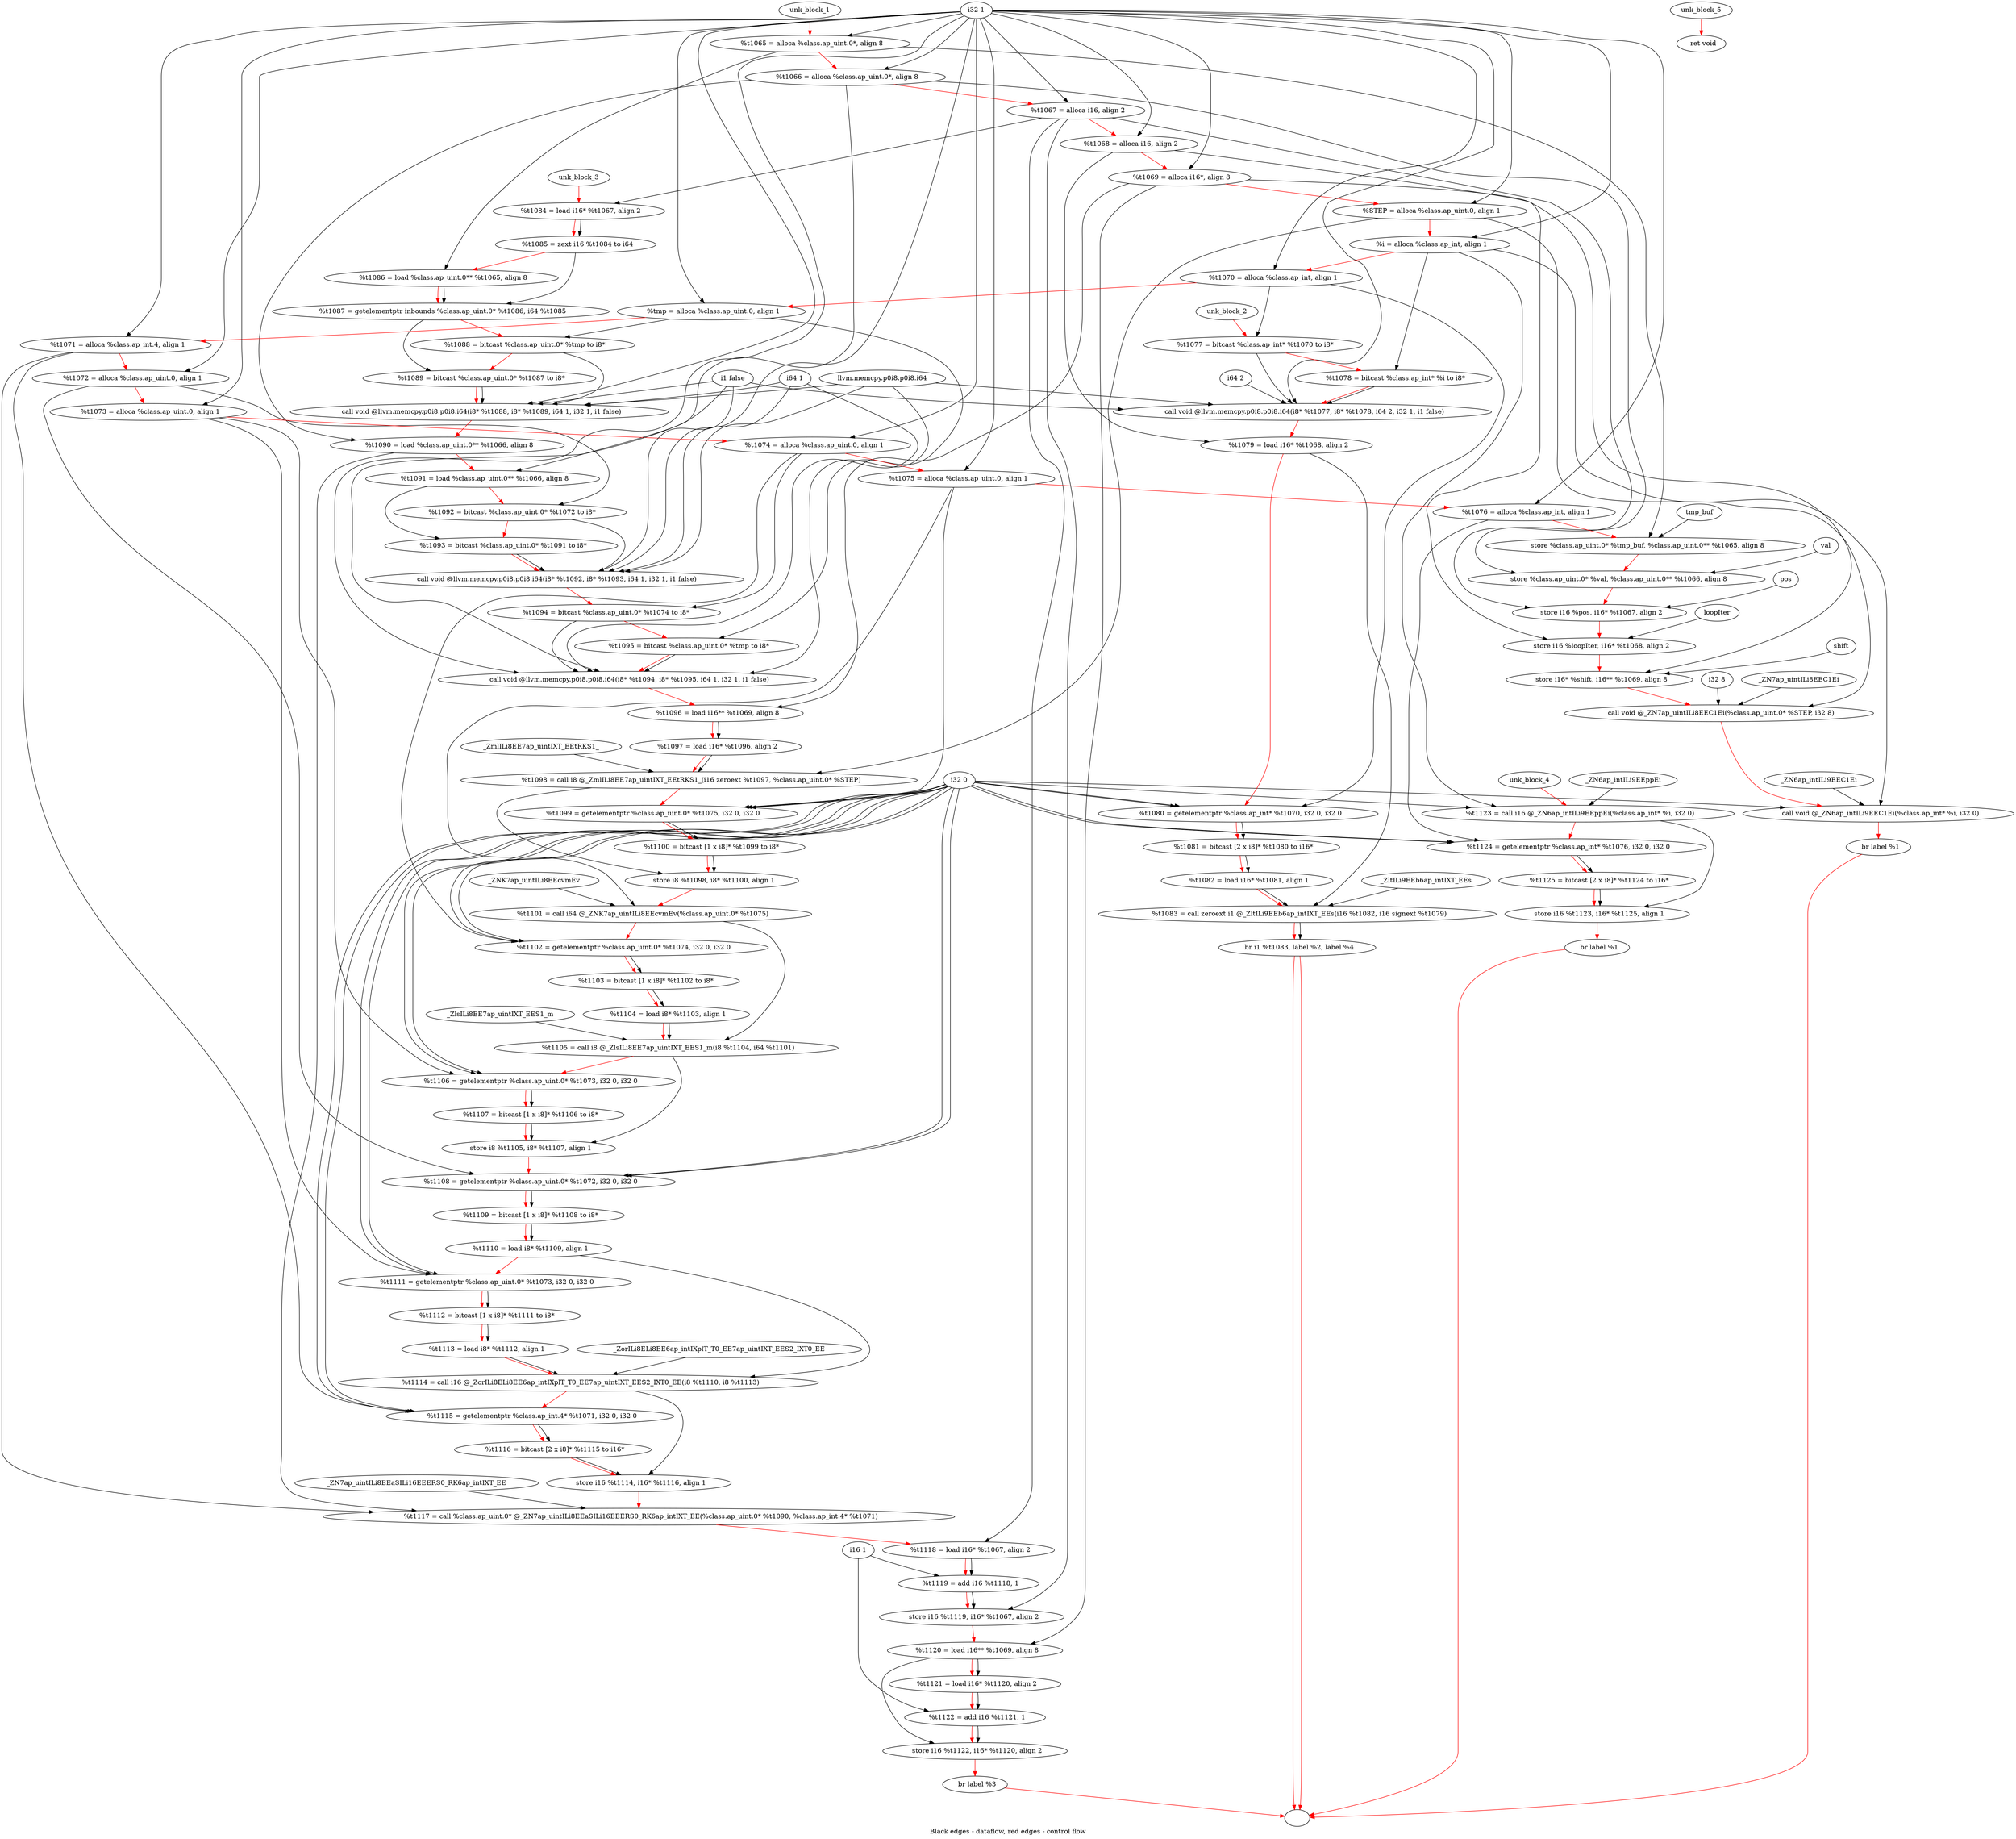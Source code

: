 digraph G {
compound=true
label="Black edges - dataflow, red edges - control flow"
"t1065" [label="  %t1065 = alloca %class.ap_uint.0*, align 8"]
"t1066" [label="  %t1066 = alloca %class.ap_uint.0*, align 8"]
"t1067" [label="  %t1067 = alloca i16, align 2"]
"t1068" [label="  %t1068 = alloca i16, align 2"]
"t1069" [label="  %t1069 = alloca i16*, align 8"]
"STEP" [label="  %STEP = alloca %class.ap_uint.0, align 1"]
"i" [label="  %i = alloca %class.ap_int, align 1"]
"t1070" [label="  %t1070 = alloca %class.ap_int, align 1"]
"tmp" [label="  %tmp = alloca %class.ap_uint.0, align 1"]
"t1071" [label="  %t1071 = alloca %class.ap_int.4, align 1"]
"t1072" [label="  %t1072 = alloca %class.ap_uint.0, align 1"]
"t1073" [label="  %t1073 = alloca %class.ap_uint.0, align 1"]
"t1074" [label="  %t1074 = alloca %class.ap_uint.0, align 1"]
"t1075" [label="  %t1075 = alloca %class.ap_uint.0, align 1"]
"t1076" [label="  %t1076 = alloca %class.ap_int, align 1"]
"_1" [label="  store %class.ap_uint.0* %tmp_buf, %class.ap_uint.0** %t1065, align 8"]
"_2" [label="  store %class.ap_uint.0* %val, %class.ap_uint.0** %t1066, align 8"]
"_3" [label="  store i16 %pos, i16* %t1067, align 2"]
"_4" [label="  store i16 %loopIter, i16* %t1068, align 2"]
"_5" [label="  store i16* %shift, i16** %t1069, align 8"]
"_6" [label="  call void @_ZN7ap_uintILi8EEC1Ei(%class.ap_uint.0* %STEP, i32 8)"]
"_7" [label="  call void @_ZN6ap_intILi9EEC1Ei(%class.ap_int* %i, i32 0)"]
"_8" [label="  br label %1"]
"unk_block_1" -> "t1065"[color=red]
"i32 1" -> "t1065"
"t1065" -> "t1066"[color=red weight=2]
"i32 1" -> "t1066"
"t1066" -> "t1067"[color=red weight=2]
"i32 1" -> "t1067"
"t1067" -> "t1068"[color=red weight=2]
"i32 1" -> "t1068"
"t1068" -> "t1069"[color=red weight=2]
"i32 1" -> "t1069"
"t1069" -> "STEP"[color=red weight=2]
"i32 1" -> "STEP"
"STEP" -> "i"[color=red weight=2]
"i32 1" -> "i"
"i" -> "t1070"[color=red weight=2]
"i32 1" -> "t1070"
"t1070" -> "tmp"[color=red weight=2]
"i32 1" -> "tmp"
"tmp" -> "t1071"[color=red weight=2]
"i32 1" -> "t1071"
"t1071" -> "t1072"[color=red weight=2]
"i32 1" -> "t1072"
"t1072" -> "t1073"[color=red weight=2]
"i32 1" -> "t1073"
"t1073" -> "t1074"[color=red weight=2]
"i32 1" -> "t1074"
"t1074" -> "t1075"[color=red weight=2]
"i32 1" -> "t1075"
"t1075" -> "t1076"[color=red weight=2]
"i32 1" -> "t1076"
"t1076" -> "_1"[color=red weight=2]
"tmp_buf" -> "_1"
"t1065" -> "_1"
"_1" -> "_2"[color=red weight=2]
"val" -> "_2"
"t1066" -> "_2"
"_2" -> "_3"[color=red weight=2]
"pos" -> "_3"
"t1067" -> "_3"
"_3" -> "_4"[color=red weight=2]
"loopIter" -> "_4"
"t1068" -> "_4"
"_4" -> "_5"[color=red weight=2]
"shift" -> "_5"
"t1069" -> "_5"
"_5" -> "_6"[color=red weight=2]
"STEP" -> "_6"
"i32 8" -> "_6"
"_ZN7ap_uintILi8EEC1Ei" -> "_6"
"_6" -> "_7"[color=red weight=2]
"i" -> "_7"
"i32 0" -> "_7"
"_ZN6ap_intILi9EEC1Ei" -> "_7"
"_7" -> "_8"[color=red weight=2]
"_8" -> ""[color=red]

"t1077" [label="  %t1077 = bitcast %class.ap_int* %t1070 to i8*"]
"t1078" [label="  %t1078 = bitcast %class.ap_int* %i to i8*"]
"_9" [label="  call void @llvm.memcpy.p0i8.p0i8.i64(i8* %t1077, i8* %t1078, i64 2, i32 1, i1 false)"]
"t1079" [label="  %t1079 = load i16* %t1068, align 2"]
"t1080" [label="  %t1080 = getelementptr %class.ap_int* %t1070, i32 0, i32 0"]
"t1081" [label="  %t1081 = bitcast [2 x i8]* %t1080 to i16*"]
"t1082" [label="  %t1082 = load i16* %t1081, align 1"]
"t1083" [label="  %t1083 = call zeroext i1 @_ZltILi9EEb6ap_intIXT_EEs(i16 %t1082, i16 signext %t1079)"]
"_10" [label="  br i1 %t1083, label %2, label %4"]
"unk_block_2" -> "t1077"[color=red]
"t1070" -> "t1077"
"t1077" -> "t1078"[color=red weight=2]
"i" -> "t1078"
"t1078" -> "_9"[color=red weight=2]
"t1077" -> "_9"
"t1078" -> "_9"
"i64 2" -> "_9"
"i32 1" -> "_9"
"i1 false" -> "_9"
"llvm.memcpy.p0i8.p0i8.i64" -> "_9"
"_9" -> "t1079"[color=red weight=2]
"t1068" -> "t1079"
"t1079" -> "t1080"[color=red weight=2]
"t1070" -> "t1080"
"i32 0" -> "t1080"
"i32 0" -> "t1080"
"t1080" -> "t1081"[color=red weight=2]
"t1080" -> "t1081"
"t1081" -> "t1082"[color=red weight=2]
"t1081" -> "t1082"
"t1082" -> "t1083"[color=red weight=2]
"t1082" -> "t1083"
"t1079" -> "t1083"
"_ZltILi9EEb6ap_intIXT_EEs" -> "t1083"
"t1083" -> "_10"[color=red weight=2]
"t1083" -> "_10"
"_10" -> ""[color=red]
"_10" -> ""[color=red]

"t1084" [label="  %t1084 = load i16* %t1067, align 2"]
"t1085" [label="  %t1085 = zext i16 %t1084 to i64"]
"t1086" [label="  %t1086 = load %class.ap_uint.0** %t1065, align 8"]
"t1087" [label="  %t1087 = getelementptr inbounds %class.ap_uint.0* %t1086, i64 %t1085"]
"t1088" [label="  %t1088 = bitcast %class.ap_uint.0* %tmp to i8*"]
"t1089" [label="  %t1089 = bitcast %class.ap_uint.0* %t1087 to i8*"]
"_11" [label="  call void @llvm.memcpy.p0i8.p0i8.i64(i8* %t1088, i8* %t1089, i64 1, i32 1, i1 false)"]
"t1090" [label="  %t1090 = load %class.ap_uint.0** %t1066, align 8"]
"t1091" [label="  %t1091 = load %class.ap_uint.0** %t1066, align 8"]
"t1092" [label="  %t1092 = bitcast %class.ap_uint.0* %t1072 to i8*"]
"t1093" [label="  %t1093 = bitcast %class.ap_uint.0* %t1091 to i8*"]
"_12" [label="  call void @llvm.memcpy.p0i8.p0i8.i64(i8* %t1092, i8* %t1093, i64 1, i32 1, i1 false)"]
"t1094" [label="  %t1094 = bitcast %class.ap_uint.0* %t1074 to i8*"]
"t1095" [label="  %t1095 = bitcast %class.ap_uint.0* %tmp to i8*"]
"_13" [label="  call void @llvm.memcpy.p0i8.p0i8.i64(i8* %t1094, i8* %t1095, i64 1, i32 1, i1 false)"]
"t1096" [label="  %t1096 = load i16** %t1069, align 8"]
"t1097" [label="  %t1097 = load i16* %t1096, align 2"]
"t1098" [label="  %t1098 = call i8 @_ZmlILi8EE7ap_uintIXT_EEtRKS1_(i16 zeroext %t1097, %class.ap_uint.0* %STEP)"]
"t1099" [label="  %t1099 = getelementptr %class.ap_uint.0* %t1075, i32 0, i32 0"]
"t1100" [label="  %t1100 = bitcast [1 x i8]* %t1099 to i8*"]
"_14" [label="  store i8 %t1098, i8* %t1100, align 1"]
"t1101" [label="  %t1101 = call i64 @_ZNK7ap_uintILi8EEcvmEv(%class.ap_uint.0* %t1075)"]
"t1102" [label="  %t1102 = getelementptr %class.ap_uint.0* %t1074, i32 0, i32 0"]
"t1103" [label="  %t1103 = bitcast [1 x i8]* %t1102 to i8*"]
"t1104" [label="  %t1104 = load i8* %t1103, align 1"]
"t1105" [label="  %t1105 = call i8 @_ZlsILi8EE7ap_uintIXT_EES1_m(i8 %t1104, i64 %t1101)"]
"t1106" [label="  %t1106 = getelementptr %class.ap_uint.0* %t1073, i32 0, i32 0"]
"t1107" [label="  %t1107 = bitcast [1 x i8]* %t1106 to i8*"]
"_15" [label="  store i8 %t1105, i8* %t1107, align 1"]
"t1108" [label="  %t1108 = getelementptr %class.ap_uint.0* %t1072, i32 0, i32 0"]
"t1109" [label="  %t1109 = bitcast [1 x i8]* %t1108 to i8*"]
"t1110" [label="  %t1110 = load i8* %t1109, align 1"]
"t1111" [label="  %t1111 = getelementptr %class.ap_uint.0* %t1073, i32 0, i32 0"]
"t1112" [label="  %t1112 = bitcast [1 x i8]* %t1111 to i8*"]
"t1113" [label="  %t1113 = load i8* %t1112, align 1"]
"t1114" [label="  %t1114 = call i16 @_ZorILi8ELi8EE6ap_intIXplT_T0_EE7ap_uintIXT_EES2_IXT0_EE(i8 %t1110, i8 %t1113)"]
"t1115" [label="  %t1115 = getelementptr %class.ap_int.4* %t1071, i32 0, i32 0"]
"t1116" [label="  %t1116 = bitcast [2 x i8]* %t1115 to i16*"]
"_16" [label="  store i16 %t1114, i16* %t1116, align 1"]
"t1117" [label="  %t1117 = call %class.ap_uint.0* @_ZN7ap_uintILi8EEaSILi16EEERS0_RK6ap_intIXT_EE(%class.ap_uint.0* %t1090, %class.ap_int.4* %t1071)"]
"t1118" [label="  %t1118 = load i16* %t1067, align 2"]
"t1119" [label="  %t1119 = add i16 %t1118, 1"]
"_17" [label="  store i16 %t1119, i16* %t1067, align 2"]
"t1120" [label="  %t1120 = load i16** %t1069, align 8"]
"t1121" [label="  %t1121 = load i16* %t1120, align 2"]
"t1122" [label="  %t1122 = add i16 %t1121, 1"]
"_18" [label="  store i16 %t1122, i16* %t1120, align 2"]
"_19" [label="  br label %3"]
"unk_block_3" -> "t1084"[color=red]
"t1067" -> "t1084"
"t1084" -> "t1085"[color=red weight=2]
"t1084" -> "t1085"
"t1085" -> "t1086"[color=red weight=2]
"t1065" -> "t1086"
"t1086" -> "t1087"[color=red weight=2]
"t1086" -> "t1087"
"t1085" -> "t1087"
"t1087" -> "t1088"[color=red weight=2]
"tmp" -> "t1088"
"t1088" -> "t1089"[color=red weight=2]
"t1087" -> "t1089"
"t1089" -> "_11"[color=red weight=2]
"t1088" -> "_11"
"t1089" -> "_11"
"i64 1" -> "_11"
"i32 1" -> "_11"
"i1 false" -> "_11"
"llvm.memcpy.p0i8.p0i8.i64" -> "_11"
"_11" -> "t1090"[color=red weight=2]
"t1066" -> "t1090"
"t1090" -> "t1091"[color=red weight=2]
"t1066" -> "t1091"
"t1091" -> "t1092"[color=red weight=2]
"t1072" -> "t1092"
"t1092" -> "t1093"[color=red weight=2]
"t1091" -> "t1093"
"t1093" -> "_12"[color=red weight=2]
"t1092" -> "_12"
"t1093" -> "_12"
"i64 1" -> "_12"
"i32 1" -> "_12"
"i1 false" -> "_12"
"llvm.memcpy.p0i8.p0i8.i64" -> "_12"
"_12" -> "t1094"[color=red weight=2]
"t1074" -> "t1094"
"t1094" -> "t1095"[color=red weight=2]
"tmp" -> "t1095"
"t1095" -> "_13"[color=red weight=2]
"t1094" -> "_13"
"t1095" -> "_13"
"i64 1" -> "_13"
"i32 1" -> "_13"
"i1 false" -> "_13"
"llvm.memcpy.p0i8.p0i8.i64" -> "_13"
"_13" -> "t1096"[color=red weight=2]
"t1069" -> "t1096"
"t1096" -> "t1097"[color=red weight=2]
"t1096" -> "t1097"
"t1097" -> "t1098"[color=red weight=2]
"t1097" -> "t1098"
"STEP" -> "t1098"
"_ZmlILi8EE7ap_uintIXT_EEtRKS1_" -> "t1098"
"t1098" -> "t1099"[color=red weight=2]
"t1075" -> "t1099"
"i32 0" -> "t1099"
"i32 0" -> "t1099"
"t1099" -> "t1100"[color=red weight=2]
"t1099" -> "t1100"
"t1100" -> "_14"[color=red weight=2]
"t1098" -> "_14"
"t1100" -> "_14"
"_14" -> "t1101"[color=red weight=2]
"t1075" -> "t1101"
"_ZNK7ap_uintILi8EEcvmEv" -> "t1101"
"t1101" -> "t1102"[color=red weight=2]
"t1074" -> "t1102"
"i32 0" -> "t1102"
"i32 0" -> "t1102"
"t1102" -> "t1103"[color=red weight=2]
"t1102" -> "t1103"
"t1103" -> "t1104"[color=red weight=2]
"t1103" -> "t1104"
"t1104" -> "t1105"[color=red weight=2]
"t1104" -> "t1105"
"t1101" -> "t1105"
"_ZlsILi8EE7ap_uintIXT_EES1_m" -> "t1105"
"t1105" -> "t1106"[color=red weight=2]
"t1073" -> "t1106"
"i32 0" -> "t1106"
"i32 0" -> "t1106"
"t1106" -> "t1107"[color=red weight=2]
"t1106" -> "t1107"
"t1107" -> "_15"[color=red weight=2]
"t1105" -> "_15"
"t1107" -> "_15"
"_15" -> "t1108"[color=red weight=2]
"t1072" -> "t1108"
"i32 0" -> "t1108"
"i32 0" -> "t1108"
"t1108" -> "t1109"[color=red weight=2]
"t1108" -> "t1109"
"t1109" -> "t1110"[color=red weight=2]
"t1109" -> "t1110"
"t1110" -> "t1111"[color=red weight=2]
"t1073" -> "t1111"
"i32 0" -> "t1111"
"i32 0" -> "t1111"
"t1111" -> "t1112"[color=red weight=2]
"t1111" -> "t1112"
"t1112" -> "t1113"[color=red weight=2]
"t1112" -> "t1113"
"t1113" -> "t1114"[color=red weight=2]
"t1110" -> "t1114"
"t1113" -> "t1114"
"_ZorILi8ELi8EE6ap_intIXplT_T0_EE7ap_uintIXT_EES2_IXT0_EE" -> "t1114"
"t1114" -> "t1115"[color=red weight=2]
"t1071" -> "t1115"
"i32 0" -> "t1115"
"i32 0" -> "t1115"
"t1115" -> "t1116"[color=red weight=2]
"t1115" -> "t1116"
"t1116" -> "_16"[color=red weight=2]
"t1114" -> "_16"
"t1116" -> "_16"
"_16" -> "t1117"[color=red weight=2]
"t1090" -> "t1117"
"t1071" -> "t1117"
"_ZN7ap_uintILi8EEaSILi16EEERS0_RK6ap_intIXT_EE" -> "t1117"
"t1117" -> "t1118"[color=red weight=2]
"t1067" -> "t1118"
"t1118" -> "t1119"[color=red weight=2]
"t1118" -> "t1119"
"i16 1" -> "t1119"
"t1119" -> "_17"[color=red weight=2]
"t1119" -> "_17"
"t1067" -> "_17"
"_17" -> "t1120"[color=red weight=2]
"t1069" -> "t1120"
"t1120" -> "t1121"[color=red weight=2]
"t1120" -> "t1121"
"t1121" -> "t1122"[color=red weight=2]
"t1121" -> "t1122"
"i16 1" -> "t1122"
"t1122" -> "_18"[color=red weight=2]
"t1122" -> "_18"
"t1120" -> "_18"
"_18" -> "_19"[color=red weight=2]
"_19" -> ""[color=red]

"t1123" [label="  %t1123 = call i16 @_ZN6ap_intILi9EEppEi(%class.ap_int* %i, i32 0)"]
"t1124" [label="  %t1124 = getelementptr %class.ap_int* %t1076, i32 0, i32 0"]
"t1125" [label="  %t1125 = bitcast [2 x i8]* %t1124 to i16*"]
"_20" [label="  store i16 %t1123, i16* %t1125, align 1"]
"_21" [label="  br label %1"]
"unk_block_4" -> "t1123"[color=red]
"i" -> "t1123"
"i32 0" -> "t1123"
"_ZN6ap_intILi9EEppEi" -> "t1123"
"t1123" -> "t1124"[color=red weight=2]
"t1076" -> "t1124"
"i32 0" -> "t1124"
"i32 0" -> "t1124"
"t1124" -> "t1125"[color=red weight=2]
"t1124" -> "t1125"
"t1125" -> "_20"[color=red weight=2]
"t1123" -> "_20"
"t1125" -> "_20"
"_20" -> "_21"[color=red weight=2]
"_21" -> ""[color=red]

"_22" [label="  ret void"]
"unk_block_5" -> "_22"[color=red]

}
